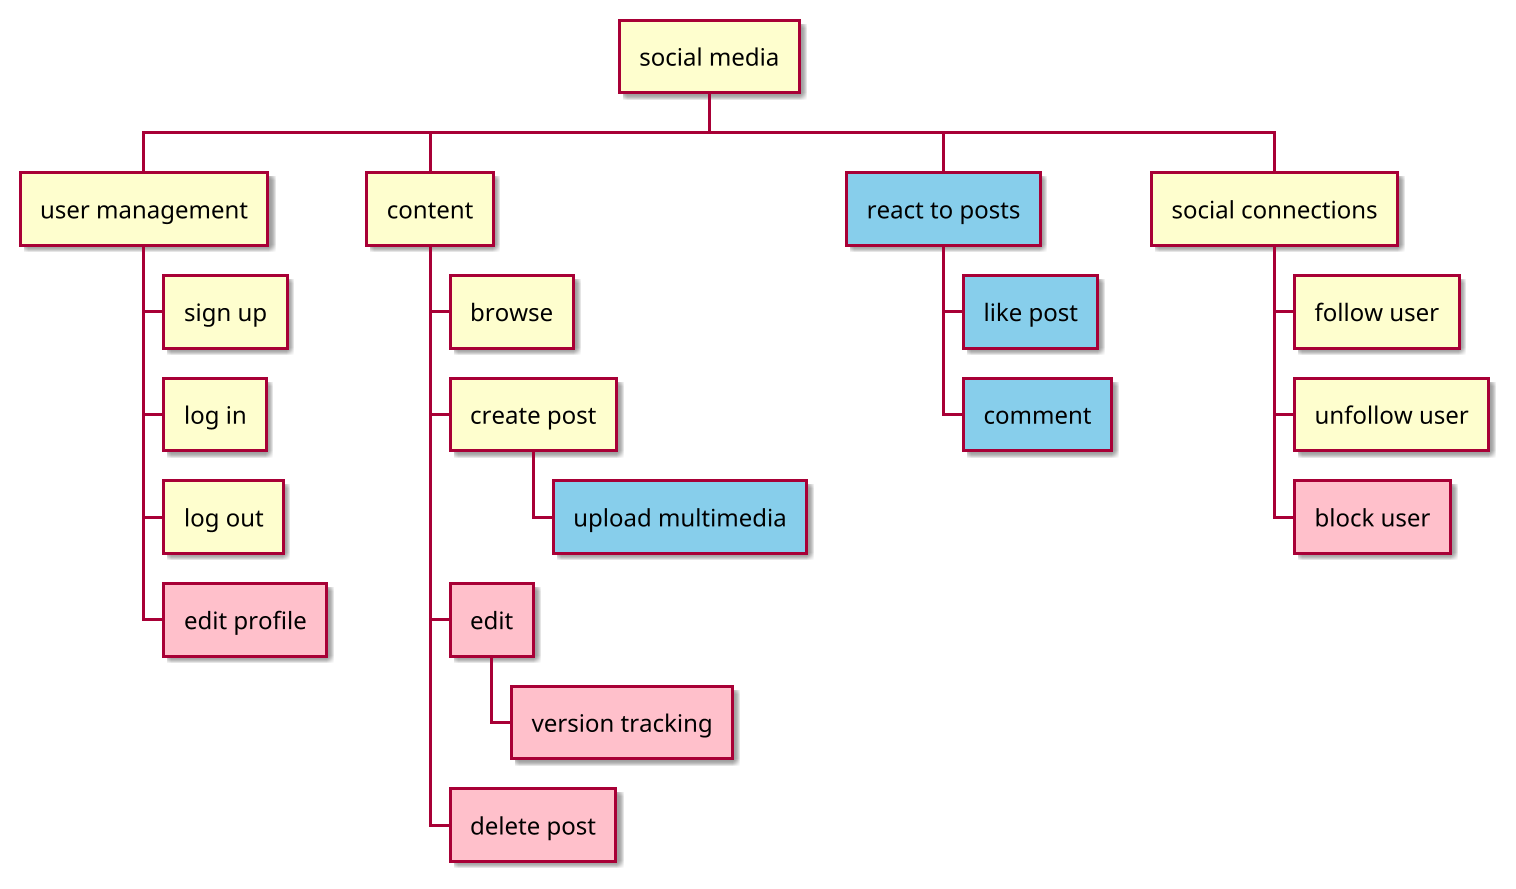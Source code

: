 @startwbs
scale 2
skin rose

+ social media
++ user management
+++ sign up
+++ log in
+++ log out
+++[#pink] edit profile
++ content
+++ browse
+++ create post
++++[#SkyBlue] upload multimedia
+++[#pink] edit
++++[#pink] version tracking
+++[#pink] delete post
++[#SkyBlue] react to posts
+++[#SkyBlue] like post
+++[#SkyBlue] comment
++ social connections
+++ follow user
+++ unfollow user
+++[#pink] block user
@endwbs
